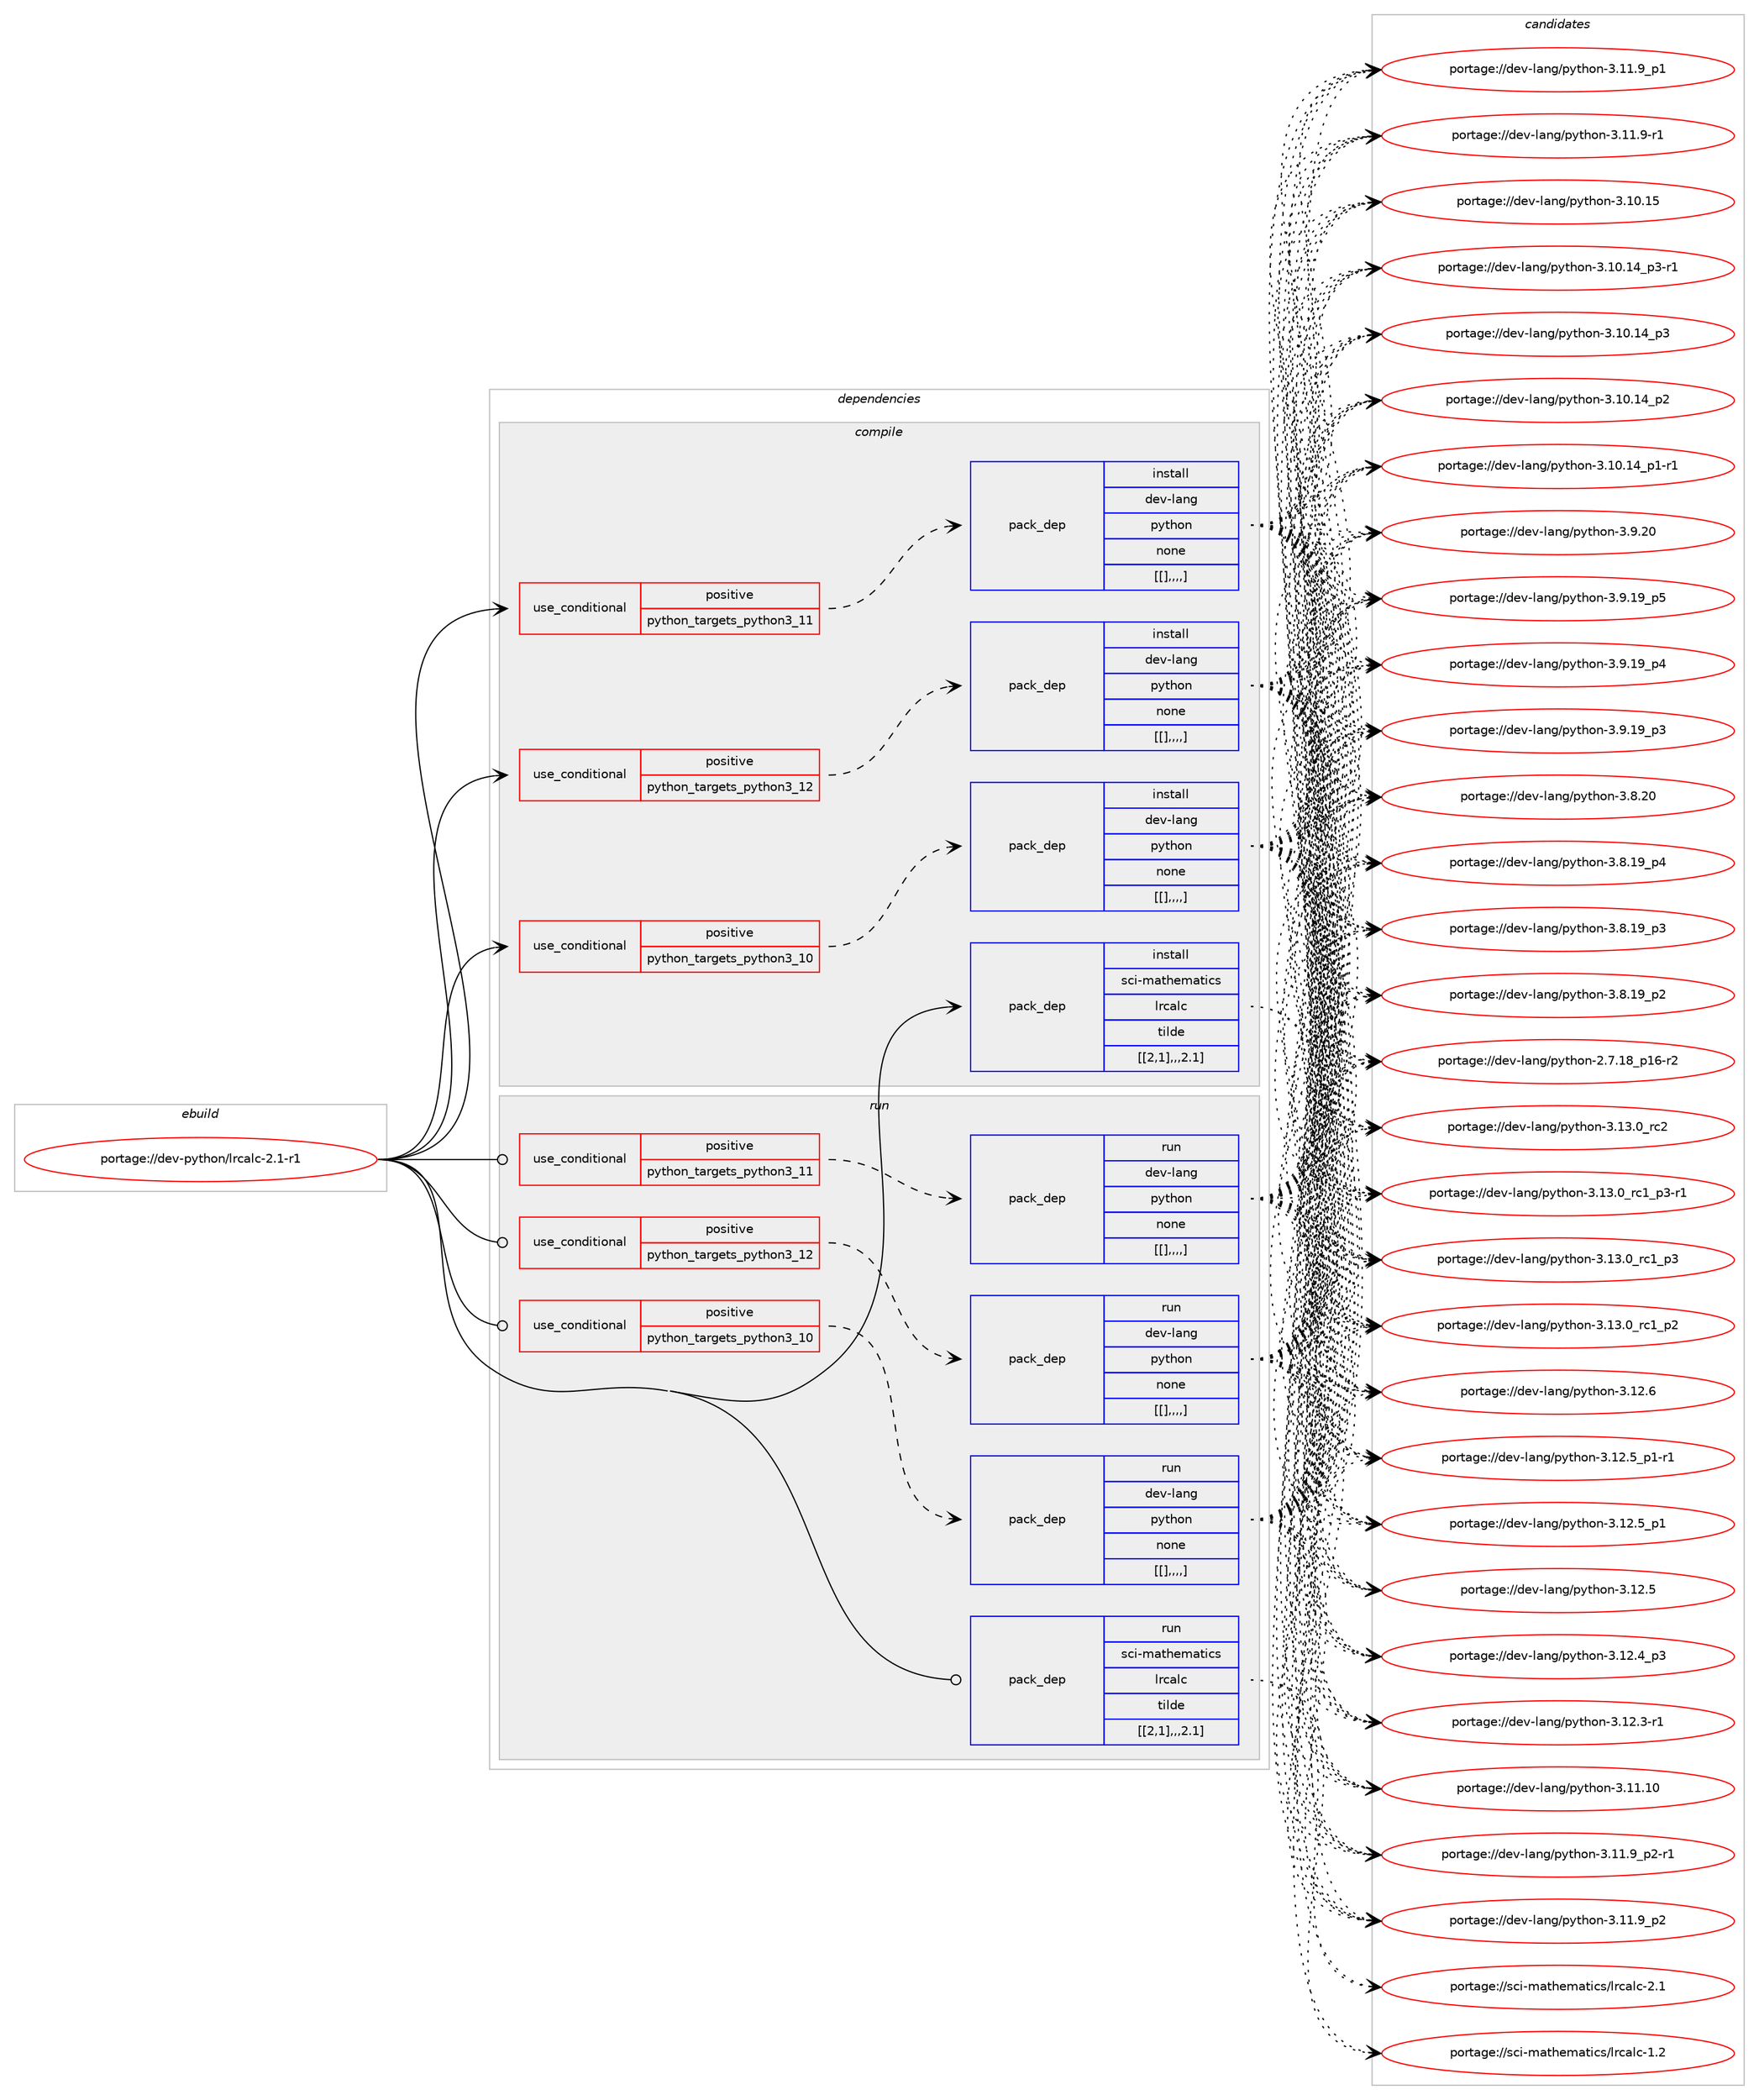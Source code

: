 digraph prolog {

# *************
# Graph options
# *************

newrank=true;
concentrate=true;
compound=true;
graph [rankdir=LR,fontname=Helvetica,fontsize=10,ranksep=1.5];#, ranksep=2.5, nodesep=0.2];
edge  [arrowhead=vee];
node  [fontname=Helvetica,fontsize=10];

# **********
# The ebuild
# **********

subgraph cluster_leftcol {
color=gray;
label=<<i>ebuild</i>>;
id [label="portage://dev-python/lrcalc-2.1-r1", color=red, width=4, href="../dev-python/lrcalc-2.1-r1.svg"];
}

# ****************
# The dependencies
# ****************

subgraph cluster_midcol {
color=gray;
label=<<i>dependencies</i>>;
subgraph cluster_compile {
fillcolor="#eeeeee";
style=filled;
label=<<i>compile</i>>;
subgraph cond35104 {
dependency151433 [label=<<TABLE BORDER="0" CELLBORDER="1" CELLSPACING="0" CELLPADDING="4"><TR><TD ROWSPAN="3" CELLPADDING="10">use_conditional</TD></TR><TR><TD>positive</TD></TR><TR><TD>python_targets_python3_10</TD></TR></TABLE>>, shape=none, color=red];
subgraph pack115111 {
dependency151434 [label=<<TABLE BORDER="0" CELLBORDER="1" CELLSPACING="0" CELLPADDING="4" WIDTH="220"><TR><TD ROWSPAN="6" CELLPADDING="30">pack_dep</TD></TR><TR><TD WIDTH="110">install</TD></TR><TR><TD>dev-lang</TD></TR><TR><TD>python</TD></TR><TR><TD>none</TD></TR><TR><TD>[[],,,,]</TD></TR></TABLE>>, shape=none, color=blue];
}
dependency151433:e -> dependency151434:w [weight=20,style="dashed",arrowhead="vee"];
}
id:e -> dependency151433:w [weight=20,style="solid",arrowhead="vee"];
subgraph cond35105 {
dependency151435 [label=<<TABLE BORDER="0" CELLBORDER="1" CELLSPACING="0" CELLPADDING="4"><TR><TD ROWSPAN="3" CELLPADDING="10">use_conditional</TD></TR><TR><TD>positive</TD></TR><TR><TD>python_targets_python3_11</TD></TR></TABLE>>, shape=none, color=red];
subgraph pack115112 {
dependency151436 [label=<<TABLE BORDER="0" CELLBORDER="1" CELLSPACING="0" CELLPADDING="4" WIDTH="220"><TR><TD ROWSPAN="6" CELLPADDING="30">pack_dep</TD></TR><TR><TD WIDTH="110">install</TD></TR><TR><TD>dev-lang</TD></TR><TR><TD>python</TD></TR><TR><TD>none</TD></TR><TR><TD>[[],,,,]</TD></TR></TABLE>>, shape=none, color=blue];
}
dependency151435:e -> dependency151436:w [weight=20,style="dashed",arrowhead="vee"];
}
id:e -> dependency151435:w [weight=20,style="solid",arrowhead="vee"];
subgraph cond35106 {
dependency151437 [label=<<TABLE BORDER="0" CELLBORDER="1" CELLSPACING="0" CELLPADDING="4"><TR><TD ROWSPAN="3" CELLPADDING="10">use_conditional</TD></TR><TR><TD>positive</TD></TR><TR><TD>python_targets_python3_12</TD></TR></TABLE>>, shape=none, color=red];
subgraph pack115113 {
dependency151438 [label=<<TABLE BORDER="0" CELLBORDER="1" CELLSPACING="0" CELLPADDING="4" WIDTH="220"><TR><TD ROWSPAN="6" CELLPADDING="30">pack_dep</TD></TR><TR><TD WIDTH="110">install</TD></TR><TR><TD>dev-lang</TD></TR><TR><TD>python</TD></TR><TR><TD>none</TD></TR><TR><TD>[[],,,,]</TD></TR></TABLE>>, shape=none, color=blue];
}
dependency151437:e -> dependency151438:w [weight=20,style="dashed",arrowhead="vee"];
}
id:e -> dependency151437:w [weight=20,style="solid",arrowhead="vee"];
subgraph pack115114 {
dependency151439 [label=<<TABLE BORDER="0" CELLBORDER="1" CELLSPACING="0" CELLPADDING="4" WIDTH="220"><TR><TD ROWSPAN="6" CELLPADDING="30">pack_dep</TD></TR><TR><TD WIDTH="110">install</TD></TR><TR><TD>sci-mathematics</TD></TR><TR><TD>lrcalc</TD></TR><TR><TD>tilde</TD></TR><TR><TD>[[2,1],,,2.1]</TD></TR></TABLE>>, shape=none, color=blue];
}
id:e -> dependency151439:w [weight=20,style="solid",arrowhead="vee"];
}
subgraph cluster_compileandrun {
fillcolor="#eeeeee";
style=filled;
label=<<i>compile and run</i>>;
}
subgraph cluster_run {
fillcolor="#eeeeee";
style=filled;
label=<<i>run</i>>;
subgraph cond35107 {
dependency151440 [label=<<TABLE BORDER="0" CELLBORDER="1" CELLSPACING="0" CELLPADDING="4"><TR><TD ROWSPAN="3" CELLPADDING="10">use_conditional</TD></TR><TR><TD>positive</TD></TR><TR><TD>python_targets_python3_10</TD></TR></TABLE>>, shape=none, color=red];
subgraph pack115115 {
dependency151441 [label=<<TABLE BORDER="0" CELLBORDER="1" CELLSPACING="0" CELLPADDING="4" WIDTH="220"><TR><TD ROWSPAN="6" CELLPADDING="30">pack_dep</TD></TR><TR><TD WIDTH="110">run</TD></TR><TR><TD>dev-lang</TD></TR><TR><TD>python</TD></TR><TR><TD>none</TD></TR><TR><TD>[[],,,,]</TD></TR></TABLE>>, shape=none, color=blue];
}
dependency151440:e -> dependency151441:w [weight=20,style="dashed",arrowhead="vee"];
}
id:e -> dependency151440:w [weight=20,style="solid",arrowhead="odot"];
subgraph cond35108 {
dependency151442 [label=<<TABLE BORDER="0" CELLBORDER="1" CELLSPACING="0" CELLPADDING="4"><TR><TD ROWSPAN="3" CELLPADDING="10">use_conditional</TD></TR><TR><TD>positive</TD></TR><TR><TD>python_targets_python3_11</TD></TR></TABLE>>, shape=none, color=red];
subgraph pack115116 {
dependency151443 [label=<<TABLE BORDER="0" CELLBORDER="1" CELLSPACING="0" CELLPADDING="4" WIDTH="220"><TR><TD ROWSPAN="6" CELLPADDING="30">pack_dep</TD></TR><TR><TD WIDTH="110">run</TD></TR><TR><TD>dev-lang</TD></TR><TR><TD>python</TD></TR><TR><TD>none</TD></TR><TR><TD>[[],,,,]</TD></TR></TABLE>>, shape=none, color=blue];
}
dependency151442:e -> dependency151443:w [weight=20,style="dashed",arrowhead="vee"];
}
id:e -> dependency151442:w [weight=20,style="solid",arrowhead="odot"];
subgraph cond35109 {
dependency151444 [label=<<TABLE BORDER="0" CELLBORDER="1" CELLSPACING="0" CELLPADDING="4"><TR><TD ROWSPAN="3" CELLPADDING="10">use_conditional</TD></TR><TR><TD>positive</TD></TR><TR><TD>python_targets_python3_12</TD></TR></TABLE>>, shape=none, color=red];
subgraph pack115117 {
dependency151445 [label=<<TABLE BORDER="0" CELLBORDER="1" CELLSPACING="0" CELLPADDING="4" WIDTH="220"><TR><TD ROWSPAN="6" CELLPADDING="30">pack_dep</TD></TR><TR><TD WIDTH="110">run</TD></TR><TR><TD>dev-lang</TD></TR><TR><TD>python</TD></TR><TR><TD>none</TD></TR><TR><TD>[[],,,,]</TD></TR></TABLE>>, shape=none, color=blue];
}
dependency151444:e -> dependency151445:w [weight=20,style="dashed",arrowhead="vee"];
}
id:e -> dependency151444:w [weight=20,style="solid",arrowhead="odot"];
subgraph pack115118 {
dependency151446 [label=<<TABLE BORDER="0" CELLBORDER="1" CELLSPACING="0" CELLPADDING="4" WIDTH="220"><TR><TD ROWSPAN="6" CELLPADDING="30">pack_dep</TD></TR><TR><TD WIDTH="110">run</TD></TR><TR><TD>sci-mathematics</TD></TR><TR><TD>lrcalc</TD></TR><TR><TD>tilde</TD></TR><TR><TD>[[2,1],,,2.1]</TD></TR></TABLE>>, shape=none, color=blue];
}
id:e -> dependency151446:w [weight=20,style="solid",arrowhead="odot"];
}
}

# **************
# The candidates
# **************

subgraph cluster_choices {
rank=same;
color=gray;
label=<<i>candidates</i>>;

subgraph choice115111 {
color=black;
nodesep=1;
choice10010111845108971101034711212111610411111045514649514648951149950 [label="portage://dev-lang/python-3.13.0_rc2", color=red, width=4,href="../dev-lang/python-3.13.0_rc2.svg"];
choice1001011184510897110103471121211161041111104551464951464895114994995112514511449 [label="portage://dev-lang/python-3.13.0_rc1_p3-r1", color=red, width=4,href="../dev-lang/python-3.13.0_rc1_p3-r1.svg"];
choice100101118451089711010347112121116104111110455146495146489511499499511251 [label="portage://dev-lang/python-3.13.0_rc1_p3", color=red, width=4,href="../dev-lang/python-3.13.0_rc1_p3.svg"];
choice100101118451089711010347112121116104111110455146495146489511499499511250 [label="portage://dev-lang/python-3.13.0_rc1_p2", color=red, width=4,href="../dev-lang/python-3.13.0_rc1_p2.svg"];
choice10010111845108971101034711212111610411111045514649504654 [label="portage://dev-lang/python-3.12.6", color=red, width=4,href="../dev-lang/python-3.12.6.svg"];
choice1001011184510897110103471121211161041111104551464950465395112494511449 [label="portage://dev-lang/python-3.12.5_p1-r1", color=red, width=4,href="../dev-lang/python-3.12.5_p1-r1.svg"];
choice100101118451089711010347112121116104111110455146495046539511249 [label="portage://dev-lang/python-3.12.5_p1", color=red, width=4,href="../dev-lang/python-3.12.5_p1.svg"];
choice10010111845108971101034711212111610411111045514649504653 [label="portage://dev-lang/python-3.12.5", color=red, width=4,href="../dev-lang/python-3.12.5.svg"];
choice100101118451089711010347112121116104111110455146495046529511251 [label="portage://dev-lang/python-3.12.4_p3", color=red, width=4,href="../dev-lang/python-3.12.4_p3.svg"];
choice100101118451089711010347112121116104111110455146495046514511449 [label="portage://dev-lang/python-3.12.3-r1", color=red, width=4,href="../dev-lang/python-3.12.3-r1.svg"];
choice1001011184510897110103471121211161041111104551464949464948 [label="portage://dev-lang/python-3.11.10", color=red, width=4,href="../dev-lang/python-3.11.10.svg"];
choice1001011184510897110103471121211161041111104551464949465795112504511449 [label="portage://dev-lang/python-3.11.9_p2-r1", color=red, width=4,href="../dev-lang/python-3.11.9_p2-r1.svg"];
choice100101118451089711010347112121116104111110455146494946579511250 [label="portage://dev-lang/python-3.11.9_p2", color=red, width=4,href="../dev-lang/python-3.11.9_p2.svg"];
choice100101118451089711010347112121116104111110455146494946579511249 [label="portage://dev-lang/python-3.11.9_p1", color=red, width=4,href="../dev-lang/python-3.11.9_p1.svg"];
choice100101118451089711010347112121116104111110455146494946574511449 [label="portage://dev-lang/python-3.11.9-r1", color=red, width=4,href="../dev-lang/python-3.11.9-r1.svg"];
choice1001011184510897110103471121211161041111104551464948464953 [label="portage://dev-lang/python-3.10.15", color=red, width=4,href="../dev-lang/python-3.10.15.svg"];
choice100101118451089711010347112121116104111110455146494846495295112514511449 [label="portage://dev-lang/python-3.10.14_p3-r1", color=red, width=4,href="../dev-lang/python-3.10.14_p3-r1.svg"];
choice10010111845108971101034711212111610411111045514649484649529511251 [label="portage://dev-lang/python-3.10.14_p3", color=red, width=4,href="../dev-lang/python-3.10.14_p3.svg"];
choice10010111845108971101034711212111610411111045514649484649529511250 [label="portage://dev-lang/python-3.10.14_p2", color=red, width=4,href="../dev-lang/python-3.10.14_p2.svg"];
choice100101118451089711010347112121116104111110455146494846495295112494511449 [label="portage://dev-lang/python-3.10.14_p1-r1", color=red, width=4,href="../dev-lang/python-3.10.14_p1-r1.svg"];
choice10010111845108971101034711212111610411111045514657465048 [label="portage://dev-lang/python-3.9.20", color=red, width=4,href="../dev-lang/python-3.9.20.svg"];
choice100101118451089711010347112121116104111110455146574649579511253 [label="portage://dev-lang/python-3.9.19_p5", color=red, width=4,href="../dev-lang/python-3.9.19_p5.svg"];
choice100101118451089711010347112121116104111110455146574649579511252 [label="portage://dev-lang/python-3.9.19_p4", color=red, width=4,href="../dev-lang/python-3.9.19_p4.svg"];
choice100101118451089711010347112121116104111110455146574649579511251 [label="portage://dev-lang/python-3.9.19_p3", color=red, width=4,href="../dev-lang/python-3.9.19_p3.svg"];
choice10010111845108971101034711212111610411111045514656465048 [label="portage://dev-lang/python-3.8.20", color=red, width=4,href="../dev-lang/python-3.8.20.svg"];
choice100101118451089711010347112121116104111110455146564649579511252 [label="portage://dev-lang/python-3.8.19_p4", color=red, width=4,href="../dev-lang/python-3.8.19_p4.svg"];
choice100101118451089711010347112121116104111110455146564649579511251 [label="portage://dev-lang/python-3.8.19_p3", color=red, width=4,href="../dev-lang/python-3.8.19_p3.svg"];
choice100101118451089711010347112121116104111110455146564649579511250 [label="portage://dev-lang/python-3.8.19_p2", color=red, width=4,href="../dev-lang/python-3.8.19_p2.svg"];
choice100101118451089711010347112121116104111110455046554649569511249544511450 [label="portage://dev-lang/python-2.7.18_p16-r2", color=red, width=4,href="../dev-lang/python-2.7.18_p16-r2.svg"];
dependency151434:e -> choice10010111845108971101034711212111610411111045514649514648951149950:w [style=dotted,weight="100"];
dependency151434:e -> choice1001011184510897110103471121211161041111104551464951464895114994995112514511449:w [style=dotted,weight="100"];
dependency151434:e -> choice100101118451089711010347112121116104111110455146495146489511499499511251:w [style=dotted,weight="100"];
dependency151434:e -> choice100101118451089711010347112121116104111110455146495146489511499499511250:w [style=dotted,weight="100"];
dependency151434:e -> choice10010111845108971101034711212111610411111045514649504654:w [style=dotted,weight="100"];
dependency151434:e -> choice1001011184510897110103471121211161041111104551464950465395112494511449:w [style=dotted,weight="100"];
dependency151434:e -> choice100101118451089711010347112121116104111110455146495046539511249:w [style=dotted,weight="100"];
dependency151434:e -> choice10010111845108971101034711212111610411111045514649504653:w [style=dotted,weight="100"];
dependency151434:e -> choice100101118451089711010347112121116104111110455146495046529511251:w [style=dotted,weight="100"];
dependency151434:e -> choice100101118451089711010347112121116104111110455146495046514511449:w [style=dotted,weight="100"];
dependency151434:e -> choice1001011184510897110103471121211161041111104551464949464948:w [style=dotted,weight="100"];
dependency151434:e -> choice1001011184510897110103471121211161041111104551464949465795112504511449:w [style=dotted,weight="100"];
dependency151434:e -> choice100101118451089711010347112121116104111110455146494946579511250:w [style=dotted,weight="100"];
dependency151434:e -> choice100101118451089711010347112121116104111110455146494946579511249:w [style=dotted,weight="100"];
dependency151434:e -> choice100101118451089711010347112121116104111110455146494946574511449:w [style=dotted,weight="100"];
dependency151434:e -> choice1001011184510897110103471121211161041111104551464948464953:w [style=dotted,weight="100"];
dependency151434:e -> choice100101118451089711010347112121116104111110455146494846495295112514511449:w [style=dotted,weight="100"];
dependency151434:e -> choice10010111845108971101034711212111610411111045514649484649529511251:w [style=dotted,weight="100"];
dependency151434:e -> choice10010111845108971101034711212111610411111045514649484649529511250:w [style=dotted,weight="100"];
dependency151434:e -> choice100101118451089711010347112121116104111110455146494846495295112494511449:w [style=dotted,weight="100"];
dependency151434:e -> choice10010111845108971101034711212111610411111045514657465048:w [style=dotted,weight="100"];
dependency151434:e -> choice100101118451089711010347112121116104111110455146574649579511253:w [style=dotted,weight="100"];
dependency151434:e -> choice100101118451089711010347112121116104111110455146574649579511252:w [style=dotted,weight="100"];
dependency151434:e -> choice100101118451089711010347112121116104111110455146574649579511251:w [style=dotted,weight="100"];
dependency151434:e -> choice10010111845108971101034711212111610411111045514656465048:w [style=dotted,weight="100"];
dependency151434:e -> choice100101118451089711010347112121116104111110455146564649579511252:w [style=dotted,weight="100"];
dependency151434:e -> choice100101118451089711010347112121116104111110455146564649579511251:w [style=dotted,weight="100"];
dependency151434:e -> choice100101118451089711010347112121116104111110455146564649579511250:w [style=dotted,weight="100"];
dependency151434:e -> choice100101118451089711010347112121116104111110455046554649569511249544511450:w [style=dotted,weight="100"];
}
subgraph choice115112 {
color=black;
nodesep=1;
choice10010111845108971101034711212111610411111045514649514648951149950 [label="portage://dev-lang/python-3.13.0_rc2", color=red, width=4,href="../dev-lang/python-3.13.0_rc2.svg"];
choice1001011184510897110103471121211161041111104551464951464895114994995112514511449 [label="portage://dev-lang/python-3.13.0_rc1_p3-r1", color=red, width=4,href="../dev-lang/python-3.13.0_rc1_p3-r1.svg"];
choice100101118451089711010347112121116104111110455146495146489511499499511251 [label="portage://dev-lang/python-3.13.0_rc1_p3", color=red, width=4,href="../dev-lang/python-3.13.0_rc1_p3.svg"];
choice100101118451089711010347112121116104111110455146495146489511499499511250 [label="portage://dev-lang/python-3.13.0_rc1_p2", color=red, width=4,href="../dev-lang/python-3.13.0_rc1_p2.svg"];
choice10010111845108971101034711212111610411111045514649504654 [label="portage://dev-lang/python-3.12.6", color=red, width=4,href="../dev-lang/python-3.12.6.svg"];
choice1001011184510897110103471121211161041111104551464950465395112494511449 [label="portage://dev-lang/python-3.12.5_p1-r1", color=red, width=4,href="../dev-lang/python-3.12.5_p1-r1.svg"];
choice100101118451089711010347112121116104111110455146495046539511249 [label="portage://dev-lang/python-3.12.5_p1", color=red, width=4,href="../dev-lang/python-3.12.5_p1.svg"];
choice10010111845108971101034711212111610411111045514649504653 [label="portage://dev-lang/python-3.12.5", color=red, width=4,href="../dev-lang/python-3.12.5.svg"];
choice100101118451089711010347112121116104111110455146495046529511251 [label="portage://dev-lang/python-3.12.4_p3", color=red, width=4,href="../dev-lang/python-3.12.4_p3.svg"];
choice100101118451089711010347112121116104111110455146495046514511449 [label="portage://dev-lang/python-3.12.3-r1", color=red, width=4,href="../dev-lang/python-3.12.3-r1.svg"];
choice1001011184510897110103471121211161041111104551464949464948 [label="portage://dev-lang/python-3.11.10", color=red, width=4,href="../dev-lang/python-3.11.10.svg"];
choice1001011184510897110103471121211161041111104551464949465795112504511449 [label="portage://dev-lang/python-3.11.9_p2-r1", color=red, width=4,href="../dev-lang/python-3.11.9_p2-r1.svg"];
choice100101118451089711010347112121116104111110455146494946579511250 [label="portage://dev-lang/python-3.11.9_p2", color=red, width=4,href="../dev-lang/python-3.11.9_p2.svg"];
choice100101118451089711010347112121116104111110455146494946579511249 [label="portage://dev-lang/python-3.11.9_p1", color=red, width=4,href="../dev-lang/python-3.11.9_p1.svg"];
choice100101118451089711010347112121116104111110455146494946574511449 [label="portage://dev-lang/python-3.11.9-r1", color=red, width=4,href="../dev-lang/python-3.11.9-r1.svg"];
choice1001011184510897110103471121211161041111104551464948464953 [label="portage://dev-lang/python-3.10.15", color=red, width=4,href="../dev-lang/python-3.10.15.svg"];
choice100101118451089711010347112121116104111110455146494846495295112514511449 [label="portage://dev-lang/python-3.10.14_p3-r1", color=red, width=4,href="../dev-lang/python-3.10.14_p3-r1.svg"];
choice10010111845108971101034711212111610411111045514649484649529511251 [label="portage://dev-lang/python-3.10.14_p3", color=red, width=4,href="../dev-lang/python-3.10.14_p3.svg"];
choice10010111845108971101034711212111610411111045514649484649529511250 [label="portage://dev-lang/python-3.10.14_p2", color=red, width=4,href="../dev-lang/python-3.10.14_p2.svg"];
choice100101118451089711010347112121116104111110455146494846495295112494511449 [label="portage://dev-lang/python-3.10.14_p1-r1", color=red, width=4,href="../dev-lang/python-3.10.14_p1-r1.svg"];
choice10010111845108971101034711212111610411111045514657465048 [label="portage://dev-lang/python-3.9.20", color=red, width=4,href="../dev-lang/python-3.9.20.svg"];
choice100101118451089711010347112121116104111110455146574649579511253 [label="portage://dev-lang/python-3.9.19_p5", color=red, width=4,href="../dev-lang/python-3.9.19_p5.svg"];
choice100101118451089711010347112121116104111110455146574649579511252 [label="portage://dev-lang/python-3.9.19_p4", color=red, width=4,href="../dev-lang/python-3.9.19_p4.svg"];
choice100101118451089711010347112121116104111110455146574649579511251 [label="portage://dev-lang/python-3.9.19_p3", color=red, width=4,href="../dev-lang/python-3.9.19_p3.svg"];
choice10010111845108971101034711212111610411111045514656465048 [label="portage://dev-lang/python-3.8.20", color=red, width=4,href="../dev-lang/python-3.8.20.svg"];
choice100101118451089711010347112121116104111110455146564649579511252 [label="portage://dev-lang/python-3.8.19_p4", color=red, width=4,href="../dev-lang/python-3.8.19_p4.svg"];
choice100101118451089711010347112121116104111110455146564649579511251 [label="portage://dev-lang/python-3.8.19_p3", color=red, width=4,href="../dev-lang/python-3.8.19_p3.svg"];
choice100101118451089711010347112121116104111110455146564649579511250 [label="portage://dev-lang/python-3.8.19_p2", color=red, width=4,href="../dev-lang/python-3.8.19_p2.svg"];
choice100101118451089711010347112121116104111110455046554649569511249544511450 [label="portage://dev-lang/python-2.7.18_p16-r2", color=red, width=4,href="../dev-lang/python-2.7.18_p16-r2.svg"];
dependency151436:e -> choice10010111845108971101034711212111610411111045514649514648951149950:w [style=dotted,weight="100"];
dependency151436:e -> choice1001011184510897110103471121211161041111104551464951464895114994995112514511449:w [style=dotted,weight="100"];
dependency151436:e -> choice100101118451089711010347112121116104111110455146495146489511499499511251:w [style=dotted,weight="100"];
dependency151436:e -> choice100101118451089711010347112121116104111110455146495146489511499499511250:w [style=dotted,weight="100"];
dependency151436:e -> choice10010111845108971101034711212111610411111045514649504654:w [style=dotted,weight="100"];
dependency151436:e -> choice1001011184510897110103471121211161041111104551464950465395112494511449:w [style=dotted,weight="100"];
dependency151436:e -> choice100101118451089711010347112121116104111110455146495046539511249:w [style=dotted,weight="100"];
dependency151436:e -> choice10010111845108971101034711212111610411111045514649504653:w [style=dotted,weight="100"];
dependency151436:e -> choice100101118451089711010347112121116104111110455146495046529511251:w [style=dotted,weight="100"];
dependency151436:e -> choice100101118451089711010347112121116104111110455146495046514511449:w [style=dotted,weight="100"];
dependency151436:e -> choice1001011184510897110103471121211161041111104551464949464948:w [style=dotted,weight="100"];
dependency151436:e -> choice1001011184510897110103471121211161041111104551464949465795112504511449:w [style=dotted,weight="100"];
dependency151436:e -> choice100101118451089711010347112121116104111110455146494946579511250:w [style=dotted,weight="100"];
dependency151436:e -> choice100101118451089711010347112121116104111110455146494946579511249:w [style=dotted,weight="100"];
dependency151436:e -> choice100101118451089711010347112121116104111110455146494946574511449:w [style=dotted,weight="100"];
dependency151436:e -> choice1001011184510897110103471121211161041111104551464948464953:w [style=dotted,weight="100"];
dependency151436:e -> choice100101118451089711010347112121116104111110455146494846495295112514511449:w [style=dotted,weight="100"];
dependency151436:e -> choice10010111845108971101034711212111610411111045514649484649529511251:w [style=dotted,weight="100"];
dependency151436:e -> choice10010111845108971101034711212111610411111045514649484649529511250:w [style=dotted,weight="100"];
dependency151436:e -> choice100101118451089711010347112121116104111110455146494846495295112494511449:w [style=dotted,weight="100"];
dependency151436:e -> choice10010111845108971101034711212111610411111045514657465048:w [style=dotted,weight="100"];
dependency151436:e -> choice100101118451089711010347112121116104111110455146574649579511253:w [style=dotted,weight="100"];
dependency151436:e -> choice100101118451089711010347112121116104111110455146574649579511252:w [style=dotted,weight="100"];
dependency151436:e -> choice100101118451089711010347112121116104111110455146574649579511251:w [style=dotted,weight="100"];
dependency151436:e -> choice10010111845108971101034711212111610411111045514656465048:w [style=dotted,weight="100"];
dependency151436:e -> choice100101118451089711010347112121116104111110455146564649579511252:w [style=dotted,weight="100"];
dependency151436:e -> choice100101118451089711010347112121116104111110455146564649579511251:w [style=dotted,weight="100"];
dependency151436:e -> choice100101118451089711010347112121116104111110455146564649579511250:w [style=dotted,weight="100"];
dependency151436:e -> choice100101118451089711010347112121116104111110455046554649569511249544511450:w [style=dotted,weight="100"];
}
subgraph choice115113 {
color=black;
nodesep=1;
choice10010111845108971101034711212111610411111045514649514648951149950 [label="portage://dev-lang/python-3.13.0_rc2", color=red, width=4,href="../dev-lang/python-3.13.0_rc2.svg"];
choice1001011184510897110103471121211161041111104551464951464895114994995112514511449 [label="portage://dev-lang/python-3.13.0_rc1_p3-r1", color=red, width=4,href="../dev-lang/python-3.13.0_rc1_p3-r1.svg"];
choice100101118451089711010347112121116104111110455146495146489511499499511251 [label="portage://dev-lang/python-3.13.0_rc1_p3", color=red, width=4,href="../dev-lang/python-3.13.0_rc1_p3.svg"];
choice100101118451089711010347112121116104111110455146495146489511499499511250 [label="portage://dev-lang/python-3.13.0_rc1_p2", color=red, width=4,href="../dev-lang/python-3.13.0_rc1_p2.svg"];
choice10010111845108971101034711212111610411111045514649504654 [label="portage://dev-lang/python-3.12.6", color=red, width=4,href="../dev-lang/python-3.12.6.svg"];
choice1001011184510897110103471121211161041111104551464950465395112494511449 [label="portage://dev-lang/python-3.12.5_p1-r1", color=red, width=4,href="../dev-lang/python-3.12.5_p1-r1.svg"];
choice100101118451089711010347112121116104111110455146495046539511249 [label="portage://dev-lang/python-3.12.5_p1", color=red, width=4,href="../dev-lang/python-3.12.5_p1.svg"];
choice10010111845108971101034711212111610411111045514649504653 [label="portage://dev-lang/python-3.12.5", color=red, width=4,href="../dev-lang/python-3.12.5.svg"];
choice100101118451089711010347112121116104111110455146495046529511251 [label="portage://dev-lang/python-3.12.4_p3", color=red, width=4,href="../dev-lang/python-3.12.4_p3.svg"];
choice100101118451089711010347112121116104111110455146495046514511449 [label="portage://dev-lang/python-3.12.3-r1", color=red, width=4,href="../dev-lang/python-3.12.3-r1.svg"];
choice1001011184510897110103471121211161041111104551464949464948 [label="portage://dev-lang/python-3.11.10", color=red, width=4,href="../dev-lang/python-3.11.10.svg"];
choice1001011184510897110103471121211161041111104551464949465795112504511449 [label="portage://dev-lang/python-3.11.9_p2-r1", color=red, width=4,href="../dev-lang/python-3.11.9_p2-r1.svg"];
choice100101118451089711010347112121116104111110455146494946579511250 [label="portage://dev-lang/python-3.11.9_p2", color=red, width=4,href="../dev-lang/python-3.11.9_p2.svg"];
choice100101118451089711010347112121116104111110455146494946579511249 [label="portage://dev-lang/python-3.11.9_p1", color=red, width=4,href="../dev-lang/python-3.11.9_p1.svg"];
choice100101118451089711010347112121116104111110455146494946574511449 [label="portage://dev-lang/python-3.11.9-r1", color=red, width=4,href="../dev-lang/python-3.11.9-r1.svg"];
choice1001011184510897110103471121211161041111104551464948464953 [label="portage://dev-lang/python-3.10.15", color=red, width=4,href="../dev-lang/python-3.10.15.svg"];
choice100101118451089711010347112121116104111110455146494846495295112514511449 [label="portage://dev-lang/python-3.10.14_p3-r1", color=red, width=4,href="../dev-lang/python-3.10.14_p3-r1.svg"];
choice10010111845108971101034711212111610411111045514649484649529511251 [label="portage://dev-lang/python-3.10.14_p3", color=red, width=4,href="../dev-lang/python-3.10.14_p3.svg"];
choice10010111845108971101034711212111610411111045514649484649529511250 [label="portage://dev-lang/python-3.10.14_p2", color=red, width=4,href="../dev-lang/python-3.10.14_p2.svg"];
choice100101118451089711010347112121116104111110455146494846495295112494511449 [label="portage://dev-lang/python-3.10.14_p1-r1", color=red, width=4,href="../dev-lang/python-3.10.14_p1-r1.svg"];
choice10010111845108971101034711212111610411111045514657465048 [label="portage://dev-lang/python-3.9.20", color=red, width=4,href="../dev-lang/python-3.9.20.svg"];
choice100101118451089711010347112121116104111110455146574649579511253 [label="portage://dev-lang/python-3.9.19_p5", color=red, width=4,href="../dev-lang/python-3.9.19_p5.svg"];
choice100101118451089711010347112121116104111110455146574649579511252 [label="portage://dev-lang/python-3.9.19_p4", color=red, width=4,href="../dev-lang/python-3.9.19_p4.svg"];
choice100101118451089711010347112121116104111110455146574649579511251 [label="portage://dev-lang/python-3.9.19_p3", color=red, width=4,href="../dev-lang/python-3.9.19_p3.svg"];
choice10010111845108971101034711212111610411111045514656465048 [label="portage://dev-lang/python-3.8.20", color=red, width=4,href="../dev-lang/python-3.8.20.svg"];
choice100101118451089711010347112121116104111110455146564649579511252 [label="portage://dev-lang/python-3.8.19_p4", color=red, width=4,href="../dev-lang/python-3.8.19_p4.svg"];
choice100101118451089711010347112121116104111110455146564649579511251 [label="portage://dev-lang/python-3.8.19_p3", color=red, width=4,href="../dev-lang/python-3.8.19_p3.svg"];
choice100101118451089711010347112121116104111110455146564649579511250 [label="portage://dev-lang/python-3.8.19_p2", color=red, width=4,href="../dev-lang/python-3.8.19_p2.svg"];
choice100101118451089711010347112121116104111110455046554649569511249544511450 [label="portage://dev-lang/python-2.7.18_p16-r2", color=red, width=4,href="../dev-lang/python-2.7.18_p16-r2.svg"];
dependency151438:e -> choice10010111845108971101034711212111610411111045514649514648951149950:w [style=dotted,weight="100"];
dependency151438:e -> choice1001011184510897110103471121211161041111104551464951464895114994995112514511449:w [style=dotted,weight="100"];
dependency151438:e -> choice100101118451089711010347112121116104111110455146495146489511499499511251:w [style=dotted,weight="100"];
dependency151438:e -> choice100101118451089711010347112121116104111110455146495146489511499499511250:w [style=dotted,weight="100"];
dependency151438:e -> choice10010111845108971101034711212111610411111045514649504654:w [style=dotted,weight="100"];
dependency151438:e -> choice1001011184510897110103471121211161041111104551464950465395112494511449:w [style=dotted,weight="100"];
dependency151438:e -> choice100101118451089711010347112121116104111110455146495046539511249:w [style=dotted,weight="100"];
dependency151438:e -> choice10010111845108971101034711212111610411111045514649504653:w [style=dotted,weight="100"];
dependency151438:e -> choice100101118451089711010347112121116104111110455146495046529511251:w [style=dotted,weight="100"];
dependency151438:e -> choice100101118451089711010347112121116104111110455146495046514511449:w [style=dotted,weight="100"];
dependency151438:e -> choice1001011184510897110103471121211161041111104551464949464948:w [style=dotted,weight="100"];
dependency151438:e -> choice1001011184510897110103471121211161041111104551464949465795112504511449:w [style=dotted,weight="100"];
dependency151438:e -> choice100101118451089711010347112121116104111110455146494946579511250:w [style=dotted,weight="100"];
dependency151438:e -> choice100101118451089711010347112121116104111110455146494946579511249:w [style=dotted,weight="100"];
dependency151438:e -> choice100101118451089711010347112121116104111110455146494946574511449:w [style=dotted,weight="100"];
dependency151438:e -> choice1001011184510897110103471121211161041111104551464948464953:w [style=dotted,weight="100"];
dependency151438:e -> choice100101118451089711010347112121116104111110455146494846495295112514511449:w [style=dotted,weight="100"];
dependency151438:e -> choice10010111845108971101034711212111610411111045514649484649529511251:w [style=dotted,weight="100"];
dependency151438:e -> choice10010111845108971101034711212111610411111045514649484649529511250:w [style=dotted,weight="100"];
dependency151438:e -> choice100101118451089711010347112121116104111110455146494846495295112494511449:w [style=dotted,weight="100"];
dependency151438:e -> choice10010111845108971101034711212111610411111045514657465048:w [style=dotted,weight="100"];
dependency151438:e -> choice100101118451089711010347112121116104111110455146574649579511253:w [style=dotted,weight="100"];
dependency151438:e -> choice100101118451089711010347112121116104111110455146574649579511252:w [style=dotted,weight="100"];
dependency151438:e -> choice100101118451089711010347112121116104111110455146574649579511251:w [style=dotted,weight="100"];
dependency151438:e -> choice10010111845108971101034711212111610411111045514656465048:w [style=dotted,weight="100"];
dependency151438:e -> choice100101118451089711010347112121116104111110455146564649579511252:w [style=dotted,weight="100"];
dependency151438:e -> choice100101118451089711010347112121116104111110455146564649579511251:w [style=dotted,weight="100"];
dependency151438:e -> choice100101118451089711010347112121116104111110455146564649579511250:w [style=dotted,weight="100"];
dependency151438:e -> choice100101118451089711010347112121116104111110455046554649569511249544511450:w [style=dotted,weight="100"];
}
subgraph choice115114 {
color=black;
nodesep=1;
choice11599105451099711610410110997116105991154710811499971089945504649 [label="portage://sci-mathematics/lrcalc-2.1", color=red, width=4,href="../sci-mathematics/lrcalc-2.1.svg"];
choice11599105451099711610410110997116105991154710811499971089945494650 [label="portage://sci-mathematics/lrcalc-1.2", color=red, width=4,href="../sci-mathematics/lrcalc-1.2.svg"];
dependency151439:e -> choice11599105451099711610410110997116105991154710811499971089945504649:w [style=dotted,weight="100"];
dependency151439:e -> choice11599105451099711610410110997116105991154710811499971089945494650:w [style=dotted,weight="100"];
}
subgraph choice115115 {
color=black;
nodesep=1;
choice10010111845108971101034711212111610411111045514649514648951149950 [label="portage://dev-lang/python-3.13.0_rc2", color=red, width=4,href="../dev-lang/python-3.13.0_rc2.svg"];
choice1001011184510897110103471121211161041111104551464951464895114994995112514511449 [label="portage://dev-lang/python-3.13.0_rc1_p3-r1", color=red, width=4,href="../dev-lang/python-3.13.0_rc1_p3-r1.svg"];
choice100101118451089711010347112121116104111110455146495146489511499499511251 [label="portage://dev-lang/python-3.13.0_rc1_p3", color=red, width=4,href="../dev-lang/python-3.13.0_rc1_p3.svg"];
choice100101118451089711010347112121116104111110455146495146489511499499511250 [label="portage://dev-lang/python-3.13.0_rc1_p2", color=red, width=4,href="../dev-lang/python-3.13.0_rc1_p2.svg"];
choice10010111845108971101034711212111610411111045514649504654 [label="portage://dev-lang/python-3.12.6", color=red, width=4,href="../dev-lang/python-3.12.6.svg"];
choice1001011184510897110103471121211161041111104551464950465395112494511449 [label="portage://dev-lang/python-3.12.5_p1-r1", color=red, width=4,href="../dev-lang/python-3.12.5_p1-r1.svg"];
choice100101118451089711010347112121116104111110455146495046539511249 [label="portage://dev-lang/python-3.12.5_p1", color=red, width=4,href="../dev-lang/python-3.12.5_p1.svg"];
choice10010111845108971101034711212111610411111045514649504653 [label="portage://dev-lang/python-3.12.5", color=red, width=4,href="../dev-lang/python-3.12.5.svg"];
choice100101118451089711010347112121116104111110455146495046529511251 [label="portage://dev-lang/python-3.12.4_p3", color=red, width=4,href="../dev-lang/python-3.12.4_p3.svg"];
choice100101118451089711010347112121116104111110455146495046514511449 [label="portage://dev-lang/python-3.12.3-r1", color=red, width=4,href="../dev-lang/python-3.12.3-r1.svg"];
choice1001011184510897110103471121211161041111104551464949464948 [label="portage://dev-lang/python-3.11.10", color=red, width=4,href="../dev-lang/python-3.11.10.svg"];
choice1001011184510897110103471121211161041111104551464949465795112504511449 [label="portage://dev-lang/python-3.11.9_p2-r1", color=red, width=4,href="../dev-lang/python-3.11.9_p2-r1.svg"];
choice100101118451089711010347112121116104111110455146494946579511250 [label="portage://dev-lang/python-3.11.9_p2", color=red, width=4,href="../dev-lang/python-3.11.9_p2.svg"];
choice100101118451089711010347112121116104111110455146494946579511249 [label="portage://dev-lang/python-3.11.9_p1", color=red, width=4,href="../dev-lang/python-3.11.9_p1.svg"];
choice100101118451089711010347112121116104111110455146494946574511449 [label="portage://dev-lang/python-3.11.9-r1", color=red, width=4,href="../dev-lang/python-3.11.9-r1.svg"];
choice1001011184510897110103471121211161041111104551464948464953 [label="portage://dev-lang/python-3.10.15", color=red, width=4,href="../dev-lang/python-3.10.15.svg"];
choice100101118451089711010347112121116104111110455146494846495295112514511449 [label="portage://dev-lang/python-3.10.14_p3-r1", color=red, width=4,href="../dev-lang/python-3.10.14_p3-r1.svg"];
choice10010111845108971101034711212111610411111045514649484649529511251 [label="portage://dev-lang/python-3.10.14_p3", color=red, width=4,href="../dev-lang/python-3.10.14_p3.svg"];
choice10010111845108971101034711212111610411111045514649484649529511250 [label="portage://dev-lang/python-3.10.14_p2", color=red, width=4,href="../dev-lang/python-3.10.14_p2.svg"];
choice100101118451089711010347112121116104111110455146494846495295112494511449 [label="portage://dev-lang/python-3.10.14_p1-r1", color=red, width=4,href="../dev-lang/python-3.10.14_p1-r1.svg"];
choice10010111845108971101034711212111610411111045514657465048 [label="portage://dev-lang/python-3.9.20", color=red, width=4,href="../dev-lang/python-3.9.20.svg"];
choice100101118451089711010347112121116104111110455146574649579511253 [label="portage://dev-lang/python-3.9.19_p5", color=red, width=4,href="../dev-lang/python-3.9.19_p5.svg"];
choice100101118451089711010347112121116104111110455146574649579511252 [label="portage://dev-lang/python-3.9.19_p4", color=red, width=4,href="../dev-lang/python-3.9.19_p4.svg"];
choice100101118451089711010347112121116104111110455146574649579511251 [label="portage://dev-lang/python-3.9.19_p3", color=red, width=4,href="../dev-lang/python-3.9.19_p3.svg"];
choice10010111845108971101034711212111610411111045514656465048 [label="portage://dev-lang/python-3.8.20", color=red, width=4,href="../dev-lang/python-3.8.20.svg"];
choice100101118451089711010347112121116104111110455146564649579511252 [label="portage://dev-lang/python-3.8.19_p4", color=red, width=4,href="../dev-lang/python-3.8.19_p4.svg"];
choice100101118451089711010347112121116104111110455146564649579511251 [label="portage://dev-lang/python-3.8.19_p3", color=red, width=4,href="../dev-lang/python-3.8.19_p3.svg"];
choice100101118451089711010347112121116104111110455146564649579511250 [label="portage://dev-lang/python-3.8.19_p2", color=red, width=4,href="../dev-lang/python-3.8.19_p2.svg"];
choice100101118451089711010347112121116104111110455046554649569511249544511450 [label="portage://dev-lang/python-2.7.18_p16-r2", color=red, width=4,href="../dev-lang/python-2.7.18_p16-r2.svg"];
dependency151441:e -> choice10010111845108971101034711212111610411111045514649514648951149950:w [style=dotted,weight="100"];
dependency151441:e -> choice1001011184510897110103471121211161041111104551464951464895114994995112514511449:w [style=dotted,weight="100"];
dependency151441:e -> choice100101118451089711010347112121116104111110455146495146489511499499511251:w [style=dotted,weight="100"];
dependency151441:e -> choice100101118451089711010347112121116104111110455146495146489511499499511250:w [style=dotted,weight="100"];
dependency151441:e -> choice10010111845108971101034711212111610411111045514649504654:w [style=dotted,weight="100"];
dependency151441:e -> choice1001011184510897110103471121211161041111104551464950465395112494511449:w [style=dotted,weight="100"];
dependency151441:e -> choice100101118451089711010347112121116104111110455146495046539511249:w [style=dotted,weight="100"];
dependency151441:e -> choice10010111845108971101034711212111610411111045514649504653:w [style=dotted,weight="100"];
dependency151441:e -> choice100101118451089711010347112121116104111110455146495046529511251:w [style=dotted,weight="100"];
dependency151441:e -> choice100101118451089711010347112121116104111110455146495046514511449:w [style=dotted,weight="100"];
dependency151441:e -> choice1001011184510897110103471121211161041111104551464949464948:w [style=dotted,weight="100"];
dependency151441:e -> choice1001011184510897110103471121211161041111104551464949465795112504511449:w [style=dotted,weight="100"];
dependency151441:e -> choice100101118451089711010347112121116104111110455146494946579511250:w [style=dotted,weight="100"];
dependency151441:e -> choice100101118451089711010347112121116104111110455146494946579511249:w [style=dotted,weight="100"];
dependency151441:e -> choice100101118451089711010347112121116104111110455146494946574511449:w [style=dotted,weight="100"];
dependency151441:e -> choice1001011184510897110103471121211161041111104551464948464953:w [style=dotted,weight="100"];
dependency151441:e -> choice100101118451089711010347112121116104111110455146494846495295112514511449:w [style=dotted,weight="100"];
dependency151441:e -> choice10010111845108971101034711212111610411111045514649484649529511251:w [style=dotted,weight="100"];
dependency151441:e -> choice10010111845108971101034711212111610411111045514649484649529511250:w [style=dotted,weight="100"];
dependency151441:e -> choice100101118451089711010347112121116104111110455146494846495295112494511449:w [style=dotted,weight="100"];
dependency151441:e -> choice10010111845108971101034711212111610411111045514657465048:w [style=dotted,weight="100"];
dependency151441:e -> choice100101118451089711010347112121116104111110455146574649579511253:w [style=dotted,weight="100"];
dependency151441:e -> choice100101118451089711010347112121116104111110455146574649579511252:w [style=dotted,weight="100"];
dependency151441:e -> choice100101118451089711010347112121116104111110455146574649579511251:w [style=dotted,weight="100"];
dependency151441:e -> choice10010111845108971101034711212111610411111045514656465048:w [style=dotted,weight="100"];
dependency151441:e -> choice100101118451089711010347112121116104111110455146564649579511252:w [style=dotted,weight="100"];
dependency151441:e -> choice100101118451089711010347112121116104111110455146564649579511251:w [style=dotted,weight="100"];
dependency151441:e -> choice100101118451089711010347112121116104111110455146564649579511250:w [style=dotted,weight="100"];
dependency151441:e -> choice100101118451089711010347112121116104111110455046554649569511249544511450:w [style=dotted,weight="100"];
}
subgraph choice115116 {
color=black;
nodesep=1;
choice10010111845108971101034711212111610411111045514649514648951149950 [label="portage://dev-lang/python-3.13.0_rc2", color=red, width=4,href="../dev-lang/python-3.13.0_rc2.svg"];
choice1001011184510897110103471121211161041111104551464951464895114994995112514511449 [label="portage://dev-lang/python-3.13.0_rc1_p3-r1", color=red, width=4,href="../dev-lang/python-3.13.0_rc1_p3-r1.svg"];
choice100101118451089711010347112121116104111110455146495146489511499499511251 [label="portage://dev-lang/python-3.13.0_rc1_p3", color=red, width=4,href="../dev-lang/python-3.13.0_rc1_p3.svg"];
choice100101118451089711010347112121116104111110455146495146489511499499511250 [label="portage://dev-lang/python-3.13.0_rc1_p2", color=red, width=4,href="../dev-lang/python-3.13.0_rc1_p2.svg"];
choice10010111845108971101034711212111610411111045514649504654 [label="portage://dev-lang/python-3.12.6", color=red, width=4,href="../dev-lang/python-3.12.6.svg"];
choice1001011184510897110103471121211161041111104551464950465395112494511449 [label="portage://dev-lang/python-3.12.5_p1-r1", color=red, width=4,href="../dev-lang/python-3.12.5_p1-r1.svg"];
choice100101118451089711010347112121116104111110455146495046539511249 [label="portage://dev-lang/python-3.12.5_p1", color=red, width=4,href="../dev-lang/python-3.12.5_p1.svg"];
choice10010111845108971101034711212111610411111045514649504653 [label="portage://dev-lang/python-3.12.5", color=red, width=4,href="../dev-lang/python-3.12.5.svg"];
choice100101118451089711010347112121116104111110455146495046529511251 [label="portage://dev-lang/python-3.12.4_p3", color=red, width=4,href="../dev-lang/python-3.12.4_p3.svg"];
choice100101118451089711010347112121116104111110455146495046514511449 [label="portage://dev-lang/python-3.12.3-r1", color=red, width=4,href="../dev-lang/python-3.12.3-r1.svg"];
choice1001011184510897110103471121211161041111104551464949464948 [label="portage://dev-lang/python-3.11.10", color=red, width=4,href="../dev-lang/python-3.11.10.svg"];
choice1001011184510897110103471121211161041111104551464949465795112504511449 [label="portage://dev-lang/python-3.11.9_p2-r1", color=red, width=4,href="../dev-lang/python-3.11.9_p2-r1.svg"];
choice100101118451089711010347112121116104111110455146494946579511250 [label="portage://dev-lang/python-3.11.9_p2", color=red, width=4,href="../dev-lang/python-3.11.9_p2.svg"];
choice100101118451089711010347112121116104111110455146494946579511249 [label="portage://dev-lang/python-3.11.9_p1", color=red, width=4,href="../dev-lang/python-3.11.9_p1.svg"];
choice100101118451089711010347112121116104111110455146494946574511449 [label="portage://dev-lang/python-3.11.9-r1", color=red, width=4,href="../dev-lang/python-3.11.9-r1.svg"];
choice1001011184510897110103471121211161041111104551464948464953 [label="portage://dev-lang/python-3.10.15", color=red, width=4,href="../dev-lang/python-3.10.15.svg"];
choice100101118451089711010347112121116104111110455146494846495295112514511449 [label="portage://dev-lang/python-3.10.14_p3-r1", color=red, width=4,href="../dev-lang/python-3.10.14_p3-r1.svg"];
choice10010111845108971101034711212111610411111045514649484649529511251 [label="portage://dev-lang/python-3.10.14_p3", color=red, width=4,href="../dev-lang/python-3.10.14_p3.svg"];
choice10010111845108971101034711212111610411111045514649484649529511250 [label="portage://dev-lang/python-3.10.14_p2", color=red, width=4,href="../dev-lang/python-3.10.14_p2.svg"];
choice100101118451089711010347112121116104111110455146494846495295112494511449 [label="portage://dev-lang/python-3.10.14_p1-r1", color=red, width=4,href="../dev-lang/python-3.10.14_p1-r1.svg"];
choice10010111845108971101034711212111610411111045514657465048 [label="portage://dev-lang/python-3.9.20", color=red, width=4,href="../dev-lang/python-3.9.20.svg"];
choice100101118451089711010347112121116104111110455146574649579511253 [label="portage://dev-lang/python-3.9.19_p5", color=red, width=4,href="../dev-lang/python-3.9.19_p5.svg"];
choice100101118451089711010347112121116104111110455146574649579511252 [label="portage://dev-lang/python-3.9.19_p4", color=red, width=4,href="../dev-lang/python-3.9.19_p4.svg"];
choice100101118451089711010347112121116104111110455146574649579511251 [label="portage://dev-lang/python-3.9.19_p3", color=red, width=4,href="../dev-lang/python-3.9.19_p3.svg"];
choice10010111845108971101034711212111610411111045514656465048 [label="portage://dev-lang/python-3.8.20", color=red, width=4,href="../dev-lang/python-3.8.20.svg"];
choice100101118451089711010347112121116104111110455146564649579511252 [label="portage://dev-lang/python-3.8.19_p4", color=red, width=4,href="../dev-lang/python-3.8.19_p4.svg"];
choice100101118451089711010347112121116104111110455146564649579511251 [label="portage://dev-lang/python-3.8.19_p3", color=red, width=4,href="../dev-lang/python-3.8.19_p3.svg"];
choice100101118451089711010347112121116104111110455146564649579511250 [label="portage://dev-lang/python-3.8.19_p2", color=red, width=4,href="../dev-lang/python-3.8.19_p2.svg"];
choice100101118451089711010347112121116104111110455046554649569511249544511450 [label="portage://dev-lang/python-2.7.18_p16-r2", color=red, width=4,href="../dev-lang/python-2.7.18_p16-r2.svg"];
dependency151443:e -> choice10010111845108971101034711212111610411111045514649514648951149950:w [style=dotted,weight="100"];
dependency151443:e -> choice1001011184510897110103471121211161041111104551464951464895114994995112514511449:w [style=dotted,weight="100"];
dependency151443:e -> choice100101118451089711010347112121116104111110455146495146489511499499511251:w [style=dotted,weight="100"];
dependency151443:e -> choice100101118451089711010347112121116104111110455146495146489511499499511250:w [style=dotted,weight="100"];
dependency151443:e -> choice10010111845108971101034711212111610411111045514649504654:w [style=dotted,weight="100"];
dependency151443:e -> choice1001011184510897110103471121211161041111104551464950465395112494511449:w [style=dotted,weight="100"];
dependency151443:e -> choice100101118451089711010347112121116104111110455146495046539511249:w [style=dotted,weight="100"];
dependency151443:e -> choice10010111845108971101034711212111610411111045514649504653:w [style=dotted,weight="100"];
dependency151443:e -> choice100101118451089711010347112121116104111110455146495046529511251:w [style=dotted,weight="100"];
dependency151443:e -> choice100101118451089711010347112121116104111110455146495046514511449:w [style=dotted,weight="100"];
dependency151443:e -> choice1001011184510897110103471121211161041111104551464949464948:w [style=dotted,weight="100"];
dependency151443:e -> choice1001011184510897110103471121211161041111104551464949465795112504511449:w [style=dotted,weight="100"];
dependency151443:e -> choice100101118451089711010347112121116104111110455146494946579511250:w [style=dotted,weight="100"];
dependency151443:e -> choice100101118451089711010347112121116104111110455146494946579511249:w [style=dotted,weight="100"];
dependency151443:e -> choice100101118451089711010347112121116104111110455146494946574511449:w [style=dotted,weight="100"];
dependency151443:e -> choice1001011184510897110103471121211161041111104551464948464953:w [style=dotted,weight="100"];
dependency151443:e -> choice100101118451089711010347112121116104111110455146494846495295112514511449:w [style=dotted,weight="100"];
dependency151443:e -> choice10010111845108971101034711212111610411111045514649484649529511251:w [style=dotted,weight="100"];
dependency151443:e -> choice10010111845108971101034711212111610411111045514649484649529511250:w [style=dotted,weight="100"];
dependency151443:e -> choice100101118451089711010347112121116104111110455146494846495295112494511449:w [style=dotted,weight="100"];
dependency151443:e -> choice10010111845108971101034711212111610411111045514657465048:w [style=dotted,weight="100"];
dependency151443:e -> choice100101118451089711010347112121116104111110455146574649579511253:w [style=dotted,weight="100"];
dependency151443:e -> choice100101118451089711010347112121116104111110455146574649579511252:w [style=dotted,weight="100"];
dependency151443:e -> choice100101118451089711010347112121116104111110455146574649579511251:w [style=dotted,weight="100"];
dependency151443:e -> choice10010111845108971101034711212111610411111045514656465048:w [style=dotted,weight="100"];
dependency151443:e -> choice100101118451089711010347112121116104111110455146564649579511252:w [style=dotted,weight="100"];
dependency151443:e -> choice100101118451089711010347112121116104111110455146564649579511251:w [style=dotted,weight="100"];
dependency151443:e -> choice100101118451089711010347112121116104111110455146564649579511250:w [style=dotted,weight="100"];
dependency151443:e -> choice100101118451089711010347112121116104111110455046554649569511249544511450:w [style=dotted,weight="100"];
}
subgraph choice115117 {
color=black;
nodesep=1;
choice10010111845108971101034711212111610411111045514649514648951149950 [label="portage://dev-lang/python-3.13.0_rc2", color=red, width=4,href="../dev-lang/python-3.13.0_rc2.svg"];
choice1001011184510897110103471121211161041111104551464951464895114994995112514511449 [label="portage://dev-lang/python-3.13.0_rc1_p3-r1", color=red, width=4,href="../dev-lang/python-3.13.0_rc1_p3-r1.svg"];
choice100101118451089711010347112121116104111110455146495146489511499499511251 [label="portage://dev-lang/python-3.13.0_rc1_p3", color=red, width=4,href="../dev-lang/python-3.13.0_rc1_p3.svg"];
choice100101118451089711010347112121116104111110455146495146489511499499511250 [label="portage://dev-lang/python-3.13.0_rc1_p2", color=red, width=4,href="../dev-lang/python-3.13.0_rc1_p2.svg"];
choice10010111845108971101034711212111610411111045514649504654 [label="portage://dev-lang/python-3.12.6", color=red, width=4,href="../dev-lang/python-3.12.6.svg"];
choice1001011184510897110103471121211161041111104551464950465395112494511449 [label="portage://dev-lang/python-3.12.5_p1-r1", color=red, width=4,href="../dev-lang/python-3.12.5_p1-r1.svg"];
choice100101118451089711010347112121116104111110455146495046539511249 [label="portage://dev-lang/python-3.12.5_p1", color=red, width=4,href="../dev-lang/python-3.12.5_p1.svg"];
choice10010111845108971101034711212111610411111045514649504653 [label="portage://dev-lang/python-3.12.5", color=red, width=4,href="../dev-lang/python-3.12.5.svg"];
choice100101118451089711010347112121116104111110455146495046529511251 [label="portage://dev-lang/python-3.12.4_p3", color=red, width=4,href="../dev-lang/python-3.12.4_p3.svg"];
choice100101118451089711010347112121116104111110455146495046514511449 [label="portage://dev-lang/python-3.12.3-r1", color=red, width=4,href="../dev-lang/python-3.12.3-r1.svg"];
choice1001011184510897110103471121211161041111104551464949464948 [label="portage://dev-lang/python-3.11.10", color=red, width=4,href="../dev-lang/python-3.11.10.svg"];
choice1001011184510897110103471121211161041111104551464949465795112504511449 [label="portage://dev-lang/python-3.11.9_p2-r1", color=red, width=4,href="../dev-lang/python-3.11.9_p2-r1.svg"];
choice100101118451089711010347112121116104111110455146494946579511250 [label="portage://dev-lang/python-3.11.9_p2", color=red, width=4,href="../dev-lang/python-3.11.9_p2.svg"];
choice100101118451089711010347112121116104111110455146494946579511249 [label="portage://dev-lang/python-3.11.9_p1", color=red, width=4,href="../dev-lang/python-3.11.9_p1.svg"];
choice100101118451089711010347112121116104111110455146494946574511449 [label="portage://dev-lang/python-3.11.9-r1", color=red, width=4,href="../dev-lang/python-3.11.9-r1.svg"];
choice1001011184510897110103471121211161041111104551464948464953 [label="portage://dev-lang/python-3.10.15", color=red, width=4,href="../dev-lang/python-3.10.15.svg"];
choice100101118451089711010347112121116104111110455146494846495295112514511449 [label="portage://dev-lang/python-3.10.14_p3-r1", color=red, width=4,href="../dev-lang/python-3.10.14_p3-r1.svg"];
choice10010111845108971101034711212111610411111045514649484649529511251 [label="portage://dev-lang/python-3.10.14_p3", color=red, width=4,href="../dev-lang/python-3.10.14_p3.svg"];
choice10010111845108971101034711212111610411111045514649484649529511250 [label="portage://dev-lang/python-3.10.14_p2", color=red, width=4,href="../dev-lang/python-3.10.14_p2.svg"];
choice100101118451089711010347112121116104111110455146494846495295112494511449 [label="portage://dev-lang/python-3.10.14_p1-r1", color=red, width=4,href="../dev-lang/python-3.10.14_p1-r1.svg"];
choice10010111845108971101034711212111610411111045514657465048 [label="portage://dev-lang/python-3.9.20", color=red, width=4,href="../dev-lang/python-3.9.20.svg"];
choice100101118451089711010347112121116104111110455146574649579511253 [label="portage://dev-lang/python-3.9.19_p5", color=red, width=4,href="../dev-lang/python-3.9.19_p5.svg"];
choice100101118451089711010347112121116104111110455146574649579511252 [label="portage://dev-lang/python-3.9.19_p4", color=red, width=4,href="../dev-lang/python-3.9.19_p4.svg"];
choice100101118451089711010347112121116104111110455146574649579511251 [label="portage://dev-lang/python-3.9.19_p3", color=red, width=4,href="../dev-lang/python-3.9.19_p3.svg"];
choice10010111845108971101034711212111610411111045514656465048 [label="portage://dev-lang/python-3.8.20", color=red, width=4,href="../dev-lang/python-3.8.20.svg"];
choice100101118451089711010347112121116104111110455146564649579511252 [label="portage://dev-lang/python-3.8.19_p4", color=red, width=4,href="../dev-lang/python-3.8.19_p4.svg"];
choice100101118451089711010347112121116104111110455146564649579511251 [label="portage://dev-lang/python-3.8.19_p3", color=red, width=4,href="../dev-lang/python-3.8.19_p3.svg"];
choice100101118451089711010347112121116104111110455146564649579511250 [label="portage://dev-lang/python-3.8.19_p2", color=red, width=4,href="../dev-lang/python-3.8.19_p2.svg"];
choice100101118451089711010347112121116104111110455046554649569511249544511450 [label="portage://dev-lang/python-2.7.18_p16-r2", color=red, width=4,href="../dev-lang/python-2.7.18_p16-r2.svg"];
dependency151445:e -> choice10010111845108971101034711212111610411111045514649514648951149950:w [style=dotted,weight="100"];
dependency151445:e -> choice1001011184510897110103471121211161041111104551464951464895114994995112514511449:w [style=dotted,weight="100"];
dependency151445:e -> choice100101118451089711010347112121116104111110455146495146489511499499511251:w [style=dotted,weight="100"];
dependency151445:e -> choice100101118451089711010347112121116104111110455146495146489511499499511250:w [style=dotted,weight="100"];
dependency151445:e -> choice10010111845108971101034711212111610411111045514649504654:w [style=dotted,weight="100"];
dependency151445:e -> choice1001011184510897110103471121211161041111104551464950465395112494511449:w [style=dotted,weight="100"];
dependency151445:e -> choice100101118451089711010347112121116104111110455146495046539511249:w [style=dotted,weight="100"];
dependency151445:e -> choice10010111845108971101034711212111610411111045514649504653:w [style=dotted,weight="100"];
dependency151445:e -> choice100101118451089711010347112121116104111110455146495046529511251:w [style=dotted,weight="100"];
dependency151445:e -> choice100101118451089711010347112121116104111110455146495046514511449:w [style=dotted,weight="100"];
dependency151445:e -> choice1001011184510897110103471121211161041111104551464949464948:w [style=dotted,weight="100"];
dependency151445:e -> choice1001011184510897110103471121211161041111104551464949465795112504511449:w [style=dotted,weight="100"];
dependency151445:e -> choice100101118451089711010347112121116104111110455146494946579511250:w [style=dotted,weight="100"];
dependency151445:e -> choice100101118451089711010347112121116104111110455146494946579511249:w [style=dotted,weight="100"];
dependency151445:e -> choice100101118451089711010347112121116104111110455146494946574511449:w [style=dotted,weight="100"];
dependency151445:e -> choice1001011184510897110103471121211161041111104551464948464953:w [style=dotted,weight="100"];
dependency151445:e -> choice100101118451089711010347112121116104111110455146494846495295112514511449:w [style=dotted,weight="100"];
dependency151445:e -> choice10010111845108971101034711212111610411111045514649484649529511251:w [style=dotted,weight="100"];
dependency151445:e -> choice10010111845108971101034711212111610411111045514649484649529511250:w [style=dotted,weight="100"];
dependency151445:e -> choice100101118451089711010347112121116104111110455146494846495295112494511449:w [style=dotted,weight="100"];
dependency151445:e -> choice10010111845108971101034711212111610411111045514657465048:w [style=dotted,weight="100"];
dependency151445:e -> choice100101118451089711010347112121116104111110455146574649579511253:w [style=dotted,weight="100"];
dependency151445:e -> choice100101118451089711010347112121116104111110455146574649579511252:w [style=dotted,weight="100"];
dependency151445:e -> choice100101118451089711010347112121116104111110455146574649579511251:w [style=dotted,weight="100"];
dependency151445:e -> choice10010111845108971101034711212111610411111045514656465048:w [style=dotted,weight="100"];
dependency151445:e -> choice100101118451089711010347112121116104111110455146564649579511252:w [style=dotted,weight="100"];
dependency151445:e -> choice100101118451089711010347112121116104111110455146564649579511251:w [style=dotted,weight="100"];
dependency151445:e -> choice100101118451089711010347112121116104111110455146564649579511250:w [style=dotted,weight="100"];
dependency151445:e -> choice100101118451089711010347112121116104111110455046554649569511249544511450:w [style=dotted,weight="100"];
}
subgraph choice115118 {
color=black;
nodesep=1;
choice11599105451099711610410110997116105991154710811499971089945504649 [label="portage://sci-mathematics/lrcalc-2.1", color=red, width=4,href="../sci-mathematics/lrcalc-2.1.svg"];
choice11599105451099711610410110997116105991154710811499971089945494650 [label="portage://sci-mathematics/lrcalc-1.2", color=red, width=4,href="../sci-mathematics/lrcalc-1.2.svg"];
dependency151446:e -> choice11599105451099711610410110997116105991154710811499971089945504649:w [style=dotted,weight="100"];
dependency151446:e -> choice11599105451099711610410110997116105991154710811499971089945494650:w [style=dotted,weight="100"];
}
}

}
